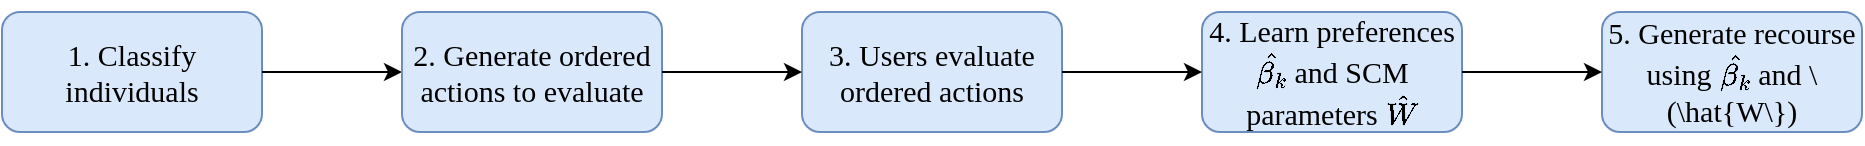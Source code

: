<mxfile version="21.6.8" type="device">
  <diagram name="Page-1" id="aZgiLzDIBx6qcVFR6Ulm">
    <mxGraphModel dx="1434" dy="2040" grid="1" gridSize="10" guides="1" tooltips="1" connect="1" arrows="1" fold="1" page="1" pageScale="1" pageWidth="827" pageHeight="1169" math="1" shadow="0">
      <root>
        <mxCell id="0" />
        <mxCell id="1" parent="0" />
        <mxCell id="l0kGru4__x6L-rLLEfGO-1" value="1. Classify individuals" style="rounded=1;whiteSpace=wrap;html=1;fillColor=#dae8fc;strokeColor=#6c8ebf;fontSize=15;fontFamily=cmf10;" parent="1" vertex="1">
          <mxGeometry width="130" height="60" as="geometry" />
        </mxCell>
        <mxCell id="l0kGru4__x6L-rLLEfGO-2" value="" style="endArrow=classic;html=1;rounded=1;exitX=1;exitY=0.5;exitDx=0;exitDy=0;entryX=0;entryY=0.5;entryDx=0;entryDy=0;" parent="1" source="l0kGru4__x6L-rLLEfGO-1" target="l0kGru4__x6L-rLLEfGO-3" edge="1">
          <mxGeometry width="50" height="50" relative="1" as="geometry">
            <mxPoint x="240" y="105" as="sourcePoint" />
            <mxPoint x="240" y="80" as="targetPoint" />
          </mxGeometry>
        </mxCell>
        <mxCell id="l0kGru4__x6L-rLLEfGO-3" value="2. Generate ordered actions to evaluate" style="rounded=1;whiteSpace=wrap;html=1;fillColor=#dae8fc;strokeColor=#6c8ebf;fontSize=15;fontFamily=cmf10;" parent="1" vertex="1">
          <mxGeometry x="200" width="130" height="60" as="geometry" />
        </mxCell>
        <mxCell id="l0kGru4__x6L-rLLEfGO-4" value="3. Users evaluate ordered actions" style="rounded=1;whiteSpace=wrap;html=1;fillColor=#dae8fc;strokeColor=#6c8ebf;fontSize=15;fontFamily=cmf10;" parent="1" vertex="1">
          <mxGeometry x="400" width="130" height="60" as="geometry" />
        </mxCell>
        <mxCell id="l0kGru4__x6L-rLLEfGO-5" value="4. Learn preferences \(\hat{\beta_k}\) and SCM parameters \(\hat{W}\)" style="rounded=1;whiteSpace=wrap;html=1;fillColor=#dae8fc;strokeColor=#6c8ebf;fontSize=15;fontFamily=cmf10;" parent="1" vertex="1">
          <mxGeometry x="600" width="130" height="60" as="geometry" />
        </mxCell>
        <mxCell id="l0kGru4__x6L-rLLEfGO-6" value="5. Generate recourse using \(\hat{\beta_k}\) and \(\hat{W\})" style="rounded=1;whiteSpace=wrap;html=1;fillColor=#dae8fc;strokeColor=#6c8ebf;fontSize=15;fontFamily=cmf10;" parent="1" vertex="1">
          <mxGeometry x="800" width="130" height="60" as="geometry" />
        </mxCell>
        <mxCell id="l0kGru4__x6L-rLLEfGO-7" value="" style="endArrow=classic;html=1;rounded=1;exitX=1;exitY=0.5;exitDx=0;exitDy=0;entryX=0;entryY=0.5;entryDx=0;entryDy=0;" parent="1" source="l0kGru4__x6L-rLLEfGO-3" target="l0kGru4__x6L-rLLEfGO-4" edge="1">
          <mxGeometry width="50" height="50" relative="1" as="geometry">
            <mxPoint x="470" y="280" as="sourcePoint" />
            <mxPoint x="520" y="230" as="targetPoint" />
          </mxGeometry>
        </mxCell>
        <mxCell id="l0kGru4__x6L-rLLEfGO-8" value="" style="endArrow=classic;html=1;rounded=1;exitX=1;exitY=0.5;exitDx=0;exitDy=0;entryX=0;entryY=0.5;entryDx=0;entryDy=0;" parent="1" source="l0kGru4__x6L-rLLEfGO-4" target="l0kGru4__x6L-rLLEfGO-5" edge="1">
          <mxGeometry width="50" height="50" relative="1" as="geometry">
            <mxPoint x="470" y="280" as="sourcePoint" />
            <mxPoint x="520" y="230" as="targetPoint" />
          </mxGeometry>
        </mxCell>
        <mxCell id="l0kGru4__x6L-rLLEfGO-9" value="" style="endArrow=classic;html=1;rounded=1;exitX=1;exitY=0.5;exitDx=0;exitDy=0;entryX=0;entryY=0.5;entryDx=0;entryDy=0;" parent="1" source="l0kGru4__x6L-rLLEfGO-5" target="l0kGru4__x6L-rLLEfGO-6" edge="1">
          <mxGeometry width="50" height="50" relative="1" as="geometry">
            <mxPoint x="470" y="280" as="sourcePoint" />
            <mxPoint x="520" y="230" as="targetPoint" />
          </mxGeometry>
        </mxCell>
      </root>
    </mxGraphModel>
  </diagram>
</mxfile>
